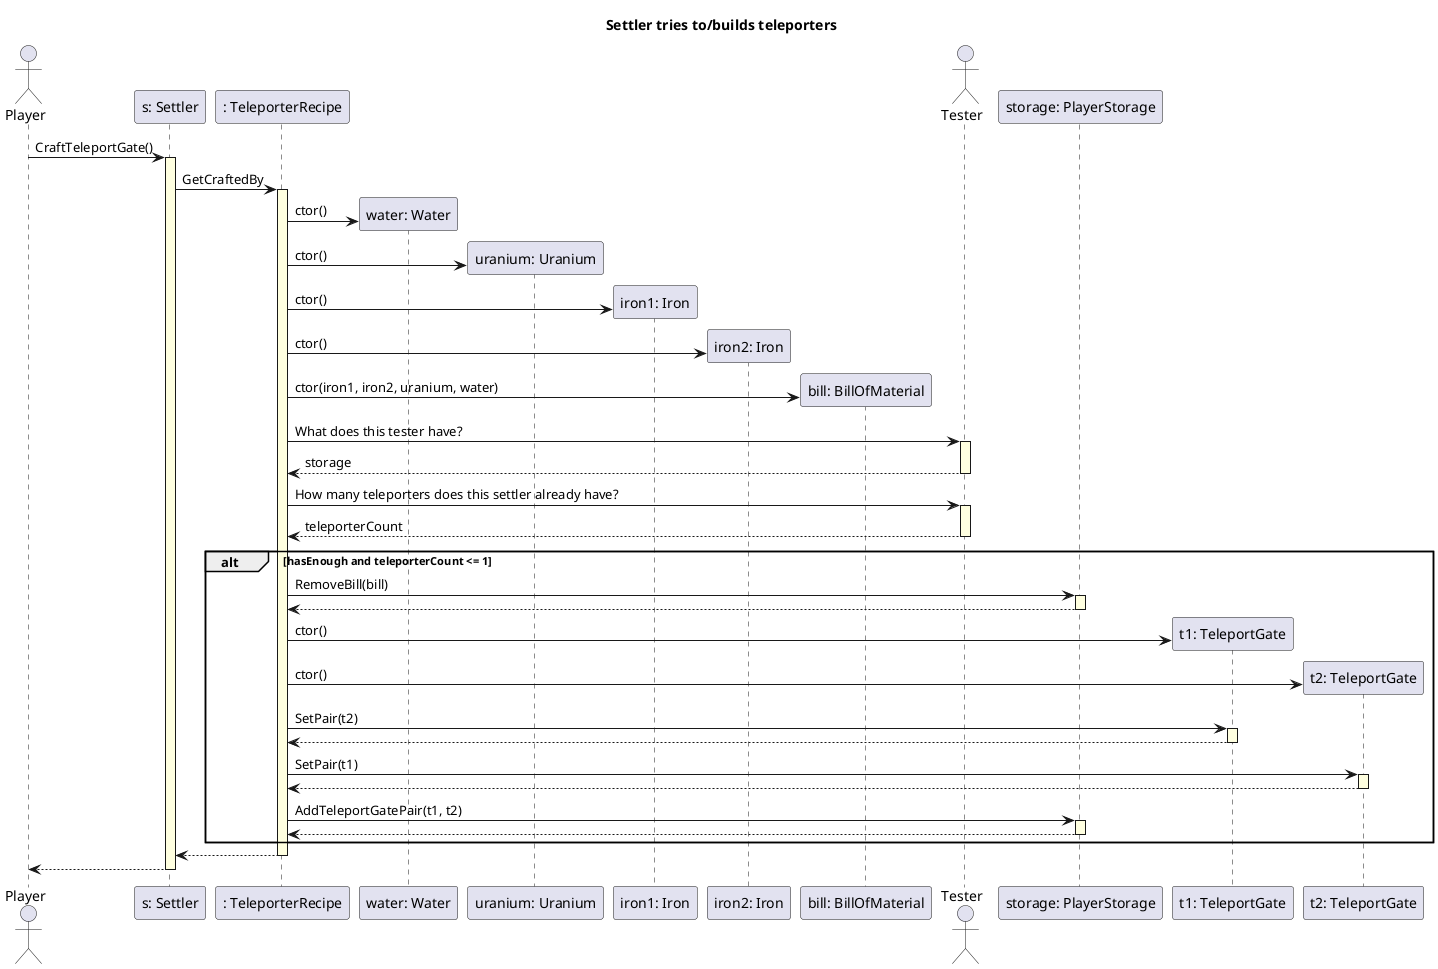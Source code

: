 @startuml

skinparam SequenceLifeLineBackgroundColor LightYellow

title "Settler tries to/builds teleporters"

actor Player as player
participant "s: Settler" as settler
participant ": TeleporterRecipe" as TeleporterRecipe


player -> settler ++ : CraftTeleportGate()
settler -> TeleporterRecipe ++: GetCraftedBy


participant "water: Water" as water
TeleporterRecipe -> water ** : ctor()
participant "uranium: Uranium" as uranium
TeleporterRecipe -> uranium ** : ctor()
participant "iron1: Iron" as iron1
participant "iron2: Iron" as iron2
TeleporterRecipe -> iron1 ** : ctor()
TeleporterRecipe -> iron2 ** : ctor()

participant "bill: BillOfMaterial" as bill
TeleporterRecipe -> bill ** : ctor(iron1, iron2, uranium, water)

actor Tester as tester
TeleporterRecipe -> tester ++: What does this tester have?
tester --> TeleporterRecipe --: storage
participant "storage: PlayerStorage" as storage
TeleporterRecipe -> tester ++: How many teleporters does this settler already have?
tester --> TeleporterRecipe --: teleporterCount

alt hasEnough and teleporterCount <= 1

    TeleporterRecipe -> storage ++ : RemoveBill(bill)
    storage --> TeleporterRecipe --

    participant "t1: TeleportGate" as teleport1
    participant "t2: TeleportGate" as teleport2
    TeleporterRecipe -> teleport1 ** : ctor()
    TeleporterRecipe -> teleport2 ** : ctor()

    TeleporterRecipe -> teleport1 ++ : SetPair(t2)
    teleport1 --> TeleporterRecipe --
    TeleporterRecipe -> teleport2 ++ : SetPair(t1)
    teleport2 --> TeleporterRecipe --
    TeleporterRecipe -> storage ++: AddTeleportGatePair(t1, t2)
    storage --> TeleporterRecipe --

end

TeleporterRecipe --> settler --

settler --> player --

@enduml

